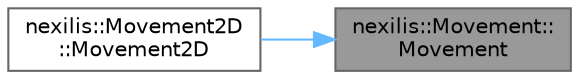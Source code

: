 digraph "nexilis::Movement::Movement"
{
 // LATEX_PDF_SIZE
  bgcolor="transparent";
  edge [fontname=Helvetica,fontsize=10,labelfontname=Helvetica,labelfontsize=10];
  node [fontname=Helvetica,fontsize=10,shape=box,height=0.2,width=0.4];
  rankdir="RL";
  Node1 [id="Node000001",label="nexilis::Movement::\lMovement",height=0.2,width=0.4,color="gray40", fillcolor="grey60", style="filled", fontcolor="black",tooltip="Constructor."];
  Node1 -> Node2 [id="edge1_Node000001_Node000002",dir="back",color="steelblue1",style="solid",tooltip=" "];
  Node2 [id="Node000002",label="nexilis::Movement2D\l::Movement2D",height=0.2,width=0.4,color="grey40", fillcolor="white", style="filled",URL="$d4/d92/classnexilis_1_1Movement2D.html#aa6e0724da075db5861867cd85c868b03",tooltip="Constructor."];
}

